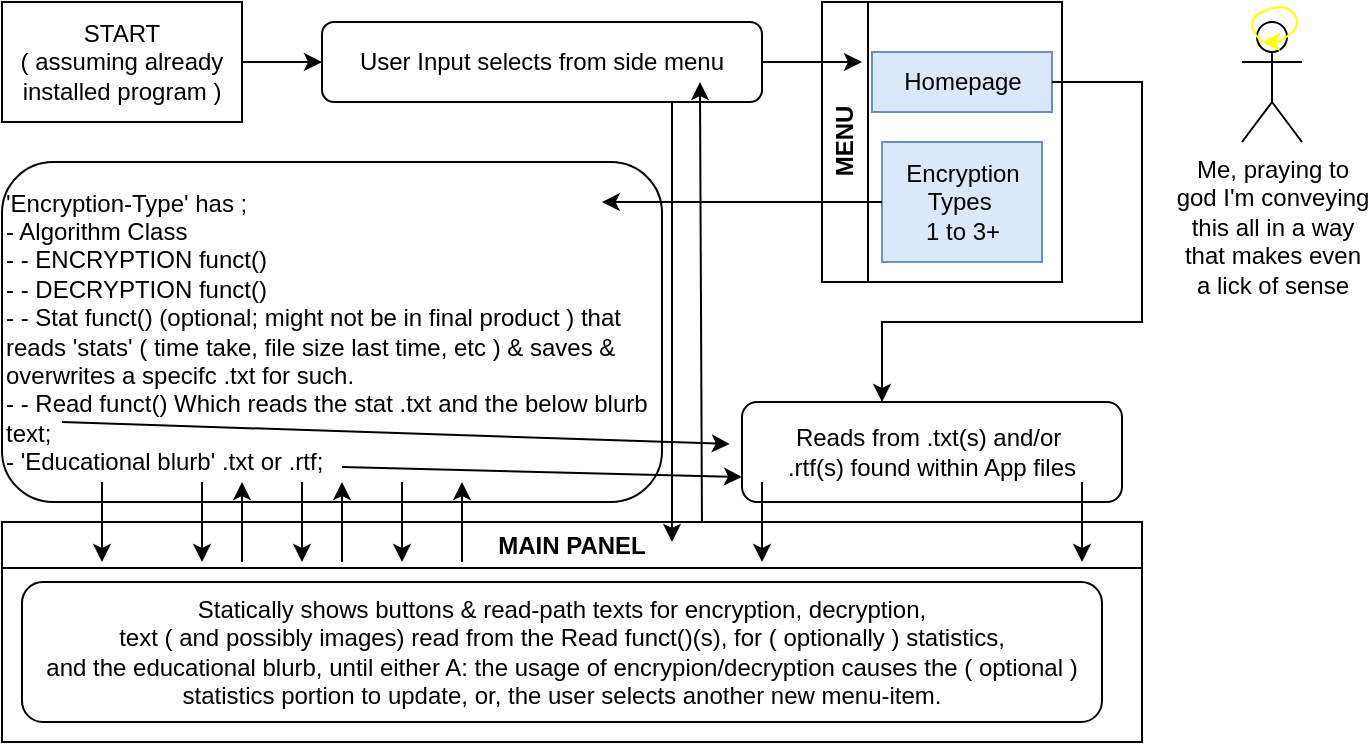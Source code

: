 <mxfile version="26.0.14">
  <diagram name="Page-1" id="iZ50_ZKtr36XQ8jao6-T">
    <mxGraphModel dx="1035" dy="511" grid="1" gridSize="10" guides="1" tooltips="1" connect="1" arrows="1" fold="1" page="1" pageScale="1" pageWidth="850" pageHeight="1100" math="0" shadow="0">
      <root>
        <mxCell id="0" />
        <mxCell id="1" parent="0" />
        <mxCell id="i10GY2b0_4Jb4vzUvBVZ-111" value="" style="edgeStyle=orthogonalEdgeStyle;rounded=0;orthogonalLoop=1;jettySize=auto;html=1;" edge="1" parent="1" source="i10GY2b0_4Jb4vzUvBVZ-22" target="i10GY2b0_4Jb4vzUvBVZ-92">
          <mxGeometry relative="1" as="geometry" />
        </mxCell>
        <mxCell id="i10GY2b0_4Jb4vzUvBVZ-22" value="&lt;div&gt;START&lt;/div&gt;&lt;div&gt;( assuming already installed program )&lt;br&gt;&lt;/div&gt;" style="rounded=0;whiteSpace=wrap;html=1;" vertex="1" parent="1">
          <mxGeometry x="20" y="20" width="120" height="60" as="geometry" />
        </mxCell>
        <mxCell id="i10GY2b0_4Jb4vzUvBVZ-92" value="User Input selects from side menu" style="rounded=1;whiteSpace=wrap;html=1;" vertex="1" parent="1">
          <mxGeometry x="180" y="30" width="220" height="40" as="geometry" />
        </mxCell>
        <mxCell id="i10GY2b0_4Jb4vzUvBVZ-101" value="MENU" style="swimlane;horizontal=0;whiteSpace=wrap;html=1;" vertex="1" parent="1">
          <mxGeometry x="430" y="20" width="120" height="140" as="geometry">
            <mxRectangle x="220" y="445" width="40" height="70" as="alternateBounds" />
          </mxGeometry>
        </mxCell>
        <mxCell id="i10GY2b0_4Jb4vzUvBVZ-102" value="&lt;div&gt;Encryption&lt;/div&gt;&lt;div&gt;Types&amp;nbsp;&lt;/div&gt;&lt;div&gt;1 to 3+&lt;br&gt;&lt;/div&gt;" style="text;html=1;align=center;verticalAlign=middle;resizable=0;points=[];autosize=1;strokeColor=#6c8ebf;fillColor=#dae8fc;" vertex="1" parent="i10GY2b0_4Jb4vzUvBVZ-101">
          <mxGeometry x="30" y="70" width="80" height="60" as="geometry" />
        </mxCell>
        <mxCell id="i10GY2b0_4Jb4vzUvBVZ-103" value="Homepage" style="text;html=1;align=center;verticalAlign=middle;resizable=0;points=[];autosize=1;strokeColor=#6c8ebf;fillColor=#dae8fc;" vertex="1" parent="i10GY2b0_4Jb4vzUvBVZ-101">
          <mxGeometry x="25" y="25" width="90" height="30" as="geometry" />
        </mxCell>
        <mxCell id="i10GY2b0_4Jb4vzUvBVZ-105" value="&lt;div&gt;Reads from .txt(s) and/or&amp;nbsp;&lt;/div&gt;&lt;div&gt;.rtf(s) found within App files&lt;br&gt;&lt;/div&gt;" style="rounded=1;whiteSpace=wrap;html=1;" vertex="1" parent="1">
          <mxGeometry x="390" y="220" width="190" height="50" as="geometry" />
        </mxCell>
        <mxCell id="i10GY2b0_4Jb4vzUvBVZ-108" value="&lt;div align=&quot;left&quot;&gt;&#39;Encryption-Type&#39; has ;&lt;br&gt;&lt;/div&gt;&lt;div align=&quot;left&quot;&gt;- Algorithm Class&lt;/div&gt;&lt;div align=&quot;left&quot;&gt;- - ENCRYPTION funct()&lt;/div&gt;&lt;div align=&quot;left&quot;&gt;- - DECRYPTION funct()&lt;/div&gt;&lt;div align=&quot;left&quot;&gt;- - Stat funct() (optional; might not be in final product ) that reads &#39;stats&#39; ( time take, file size last time, etc ) &amp;amp; saves &amp;amp; overwrites a specifc .txt for such.&lt;/div&gt;&lt;div align=&quot;left&quot;&gt;- - Read funct() Which reads the stat .txt and the below blurb text;&lt;br&gt;&lt;/div&gt;&lt;div align=&quot;left&quot;&gt;- &#39;Educational blurb&#39; .txt or .rtf;&lt;br&gt;&lt;/div&gt;" style="rounded=1;whiteSpace=wrap;html=1;align=left;" vertex="1" parent="1">
          <mxGeometry x="20" y="100" width="330" height="170" as="geometry" />
        </mxCell>
        <mxCell id="i10GY2b0_4Jb4vzUvBVZ-107" style="edgeStyle=orthogonalEdgeStyle;rounded=0;orthogonalLoop=1;jettySize=auto;html=1;entryX=0.833;entryY=0.041;entryDx=0;entryDy=0;entryPerimeter=0;" edge="1" parent="1" source="i10GY2b0_4Jb4vzUvBVZ-102">
          <mxGeometry relative="1" as="geometry">
            <mxPoint x="319.88" y="120.045" as="targetPoint" />
          </mxGeometry>
        </mxCell>
        <mxCell id="i10GY2b0_4Jb4vzUvBVZ-114" style="edgeStyle=orthogonalEdgeStyle;rounded=0;orthogonalLoop=1;jettySize=auto;html=1;" edge="1" parent="1">
          <mxGeometry relative="1" as="geometry">
            <mxPoint x="450" y="50" as="targetPoint" />
            <mxPoint x="400" y="50" as="sourcePoint" />
          </mxGeometry>
        </mxCell>
        <mxCell id="i10GY2b0_4Jb4vzUvBVZ-116" value="" style="edgeStyle=orthogonalEdgeStyle;rounded=0;orthogonalLoop=1;jettySize=auto;html=1;" edge="1" parent="1" source="i10GY2b0_4Jb4vzUvBVZ-103" target="i10GY2b0_4Jb4vzUvBVZ-105">
          <mxGeometry relative="1" as="geometry">
            <Array as="points">
              <mxPoint x="590" y="60" />
              <mxPoint x="590" y="180" />
              <mxPoint x="460" y="180" />
            </Array>
          </mxGeometry>
        </mxCell>
        <mxCell id="i10GY2b0_4Jb4vzUvBVZ-117" value="" style="endArrow=classic;html=1;rounded=0;entryX=0;entryY=0.75;entryDx=0;entryDy=0;" edge="1" parent="1" target="i10GY2b0_4Jb4vzUvBVZ-105">
          <mxGeometry width="50" height="50" relative="1" as="geometry">
            <mxPoint x="189.996" y="252.5" as="sourcePoint" />
            <mxPoint x="336.15" y="240" as="targetPoint" />
            <Array as="points" />
          </mxGeometry>
        </mxCell>
        <mxCell id="i10GY2b0_4Jb4vzUvBVZ-118" value="" style="endArrow=classic;html=1;rounded=0;entryX=-0.032;entryY=0.42;entryDx=0;entryDy=0;entryPerimeter=0;" edge="1" parent="1" target="i10GY2b0_4Jb4vzUvBVZ-105">
          <mxGeometry width="50" height="50" relative="1" as="geometry">
            <mxPoint x="49.996" y="230" as="sourcePoint" />
            <mxPoint x="250" y="235.5" as="targetPoint" />
            <Array as="points" />
          </mxGeometry>
        </mxCell>
        <mxCell id="i10GY2b0_4Jb4vzUvBVZ-121" value="MAIN PANEL" style="swimlane;whiteSpace=wrap;html=1;" vertex="1" parent="1">
          <mxGeometry x="20" y="280" width="570" height="110" as="geometry" />
        </mxCell>
        <mxCell id="i10GY2b0_4Jb4vzUvBVZ-122" value="&lt;div&gt;Statically shows buttons &amp;amp; read-path texts for encryption, decryption,&lt;/div&gt;&lt;div&gt;text ( and possibly images) read from the Read funct()(s), for ( optionally ) statistics,&lt;/div&gt;&lt;div&gt;and the educational blurb, until either A: the usage of encrypion/decryption causes the ( optional ) statistics portion to update, or, the user selects another new menu-item.&lt;br&gt;&lt;/div&gt;" style="rounded=1;whiteSpace=wrap;html=1;" vertex="1" parent="i10GY2b0_4Jb4vzUvBVZ-121">
          <mxGeometry x="10" y="30" width="540" height="70" as="geometry" />
        </mxCell>
        <mxCell id="i10GY2b0_4Jb4vzUvBVZ-123" value="" style="endArrow=classic;html=1;rounded=0;" edge="1" parent="i10GY2b0_4Jb4vzUvBVZ-121">
          <mxGeometry width="50" height="50" relative="1" as="geometry">
            <mxPoint x="50" y="-20" as="sourcePoint" />
            <mxPoint x="50" y="20" as="targetPoint" />
            <Array as="points" />
          </mxGeometry>
        </mxCell>
        <mxCell id="i10GY2b0_4Jb4vzUvBVZ-124" value="" style="endArrow=classic;html=1;rounded=0;" edge="1" parent="i10GY2b0_4Jb4vzUvBVZ-121">
          <mxGeometry width="50" height="50" relative="1" as="geometry">
            <mxPoint x="100" y="-20" as="sourcePoint" />
            <mxPoint x="100" y="20" as="targetPoint" />
            <Array as="points" />
          </mxGeometry>
        </mxCell>
        <mxCell id="i10GY2b0_4Jb4vzUvBVZ-130" value="" style="endArrow=classic;html=1;rounded=0;" edge="1" parent="i10GY2b0_4Jb4vzUvBVZ-121">
          <mxGeometry width="50" height="50" relative="1" as="geometry">
            <mxPoint x="230" y="20" as="sourcePoint" />
            <mxPoint x="230" y="-20" as="targetPoint" />
            <Array as="points" />
          </mxGeometry>
        </mxCell>
        <mxCell id="i10GY2b0_4Jb4vzUvBVZ-131" value="" style="endArrow=classic;html=1;rounded=0;" edge="1" parent="i10GY2b0_4Jb4vzUvBVZ-121">
          <mxGeometry width="50" height="50" relative="1" as="geometry">
            <mxPoint x="170" y="20" as="sourcePoint" />
            <mxPoint x="170" y="-20" as="targetPoint" />
            <Array as="points" />
          </mxGeometry>
        </mxCell>
        <mxCell id="i10GY2b0_4Jb4vzUvBVZ-132" value="" style="endArrow=classic;html=1;rounded=0;" edge="1" parent="i10GY2b0_4Jb4vzUvBVZ-121">
          <mxGeometry width="50" height="50" relative="1" as="geometry">
            <mxPoint x="120" y="20" as="sourcePoint" />
            <mxPoint x="120" y="-20" as="targetPoint" />
            <Array as="points" />
          </mxGeometry>
        </mxCell>
        <mxCell id="i10GY2b0_4Jb4vzUvBVZ-125" value="" style="endArrow=classic;html=1;rounded=0;" edge="1" parent="1">
          <mxGeometry width="50" height="50" relative="1" as="geometry">
            <mxPoint x="170" y="260" as="sourcePoint" />
            <mxPoint x="170" y="300" as="targetPoint" />
            <Array as="points" />
          </mxGeometry>
        </mxCell>
        <mxCell id="i10GY2b0_4Jb4vzUvBVZ-127" value="" style="endArrow=classic;html=1;rounded=0;" edge="1" parent="1">
          <mxGeometry width="50" height="50" relative="1" as="geometry">
            <mxPoint x="220" y="260" as="sourcePoint" />
            <mxPoint x="220" y="300" as="targetPoint" />
            <Array as="points" />
          </mxGeometry>
        </mxCell>
        <mxCell id="i10GY2b0_4Jb4vzUvBVZ-128" value="" style="endArrow=classic;html=1;rounded=0;" edge="1" parent="1">
          <mxGeometry width="50" height="50" relative="1" as="geometry">
            <mxPoint x="400" y="260" as="sourcePoint" />
            <mxPoint x="400" y="300" as="targetPoint" />
            <Array as="points" />
          </mxGeometry>
        </mxCell>
        <mxCell id="i10GY2b0_4Jb4vzUvBVZ-129" value="" style="endArrow=classic;html=1;rounded=0;" edge="1" parent="1">
          <mxGeometry width="50" height="50" relative="1" as="geometry">
            <mxPoint x="560" y="260" as="sourcePoint" />
            <mxPoint x="560" y="300" as="targetPoint" />
            <Array as="points" />
          </mxGeometry>
        </mxCell>
        <mxCell id="i10GY2b0_4Jb4vzUvBVZ-134" value="" style="endArrow=classic;html=1;rounded=0;" edge="1" parent="1">
          <mxGeometry width="50" height="50" relative="1" as="geometry">
            <mxPoint x="355" y="70" as="sourcePoint" />
            <mxPoint x="355" y="290" as="targetPoint" />
            <Array as="points" />
          </mxGeometry>
        </mxCell>
        <mxCell id="i10GY2b0_4Jb4vzUvBVZ-133" value="" style="endArrow=classic;html=1;rounded=0;entryX=0.859;entryY=1.025;entryDx=0;entryDy=0;entryPerimeter=0;exitX=0.614;exitY=0;exitDx=0;exitDy=0;exitPerimeter=0;" edge="1" parent="1" source="i10GY2b0_4Jb4vzUvBVZ-121">
          <mxGeometry width="50" height="50" relative="1" as="geometry">
            <mxPoint x="369" y="269" as="sourcePoint" />
            <mxPoint x="368.98" y="60" as="targetPoint" />
            <Array as="points" />
          </mxGeometry>
        </mxCell>
        <mxCell id="i10GY2b0_4Jb4vzUvBVZ-135" value="&lt;div&gt;Me, praying to&lt;/div&gt;&lt;div&gt;god I&#39;m conveying&lt;/div&gt;&lt;div&gt;this all in a way&lt;/div&gt;&lt;div&gt;that makes even&lt;/div&gt;&lt;div&gt;a lick of sense&lt;br&gt;&lt;/div&gt;" style="shape=umlActor;verticalLabelPosition=bottom;verticalAlign=top;html=1;outlineConnect=0;" vertex="1" parent="1">
          <mxGeometry x="640" y="30" width="30" height="60" as="geometry" />
        </mxCell>
        <mxCell id="i10GY2b0_4Jb4vzUvBVZ-138" value="" style="curved=1;endArrow=classic;html=1;rounded=0;strokeColor=light-dark(#ffff00, #ededed);" edge="1" parent="1">
          <mxGeometry width="50" height="50" relative="1" as="geometry">
            <mxPoint x="650" y="40" as="sourcePoint" />
            <mxPoint x="650" y="40" as="targetPoint" />
            <Array as="points">
              <mxPoint x="640" y="30" />
              <mxPoint x="660" y="20" />
              <mxPoint x="670" y="30" />
              <mxPoint x="660" y="40" />
            </Array>
          </mxGeometry>
        </mxCell>
      </root>
    </mxGraphModel>
  </diagram>
</mxfile>
